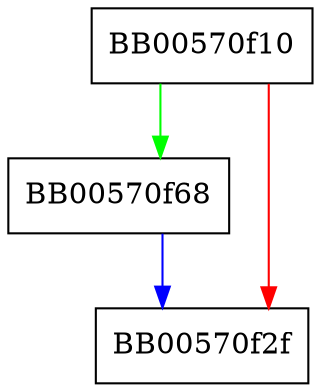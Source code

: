 digraph CONF_load_bio {
  node [shape="box"];
  graph [splines=ortho];
  BB00570f10 -> BB00570f68 [color="green"];
  BB00570f10 -> BB00570f2f [color="red"];
  BB00570f68 -> BB00570f2f [color="blue"];
}